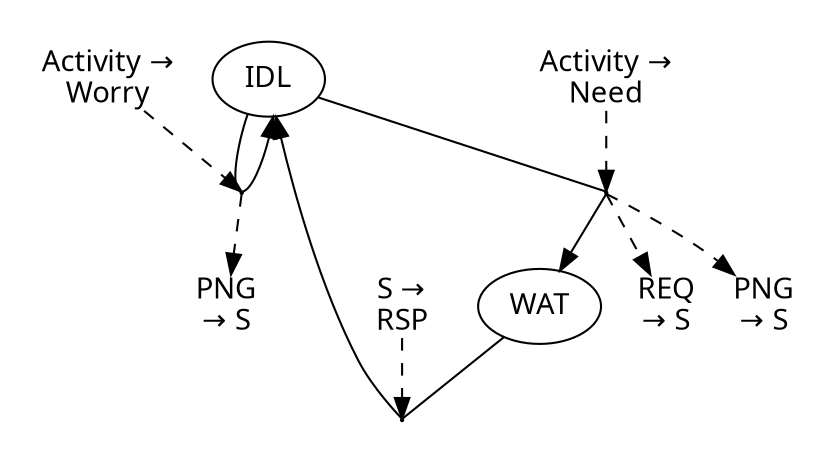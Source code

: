 digraph {
color=white;
graph [ fontname="sans-serif" ];
node [ fontname="sans-serif" ];
edge [ fontname="sans-serif" ];
A_0_false [ label="IDL", shape=ellipse ];
subgraph cluster_0 {
T_0_18446744073709551615 [ shape=point, height=0.015, width=0.015 ];
A_0_false -> T_0_18446744073709551615 [ arrowhead=none, direction=forward ];
T_0_18446744073709551615 -> A_0_false;
D_0_18446744073709551615_3 [ label="Activity &#8594;\nWorry", shape=plain ];
D_0_18446744073709551615_3 -> T_0_18446744073709551615 [ color=Black, style=dashed ];
S_0_18446744073709551615_2 [ label="PNG\n&#8594; S", shape=plain ];
T_0_18446744073709551615 -> S_0_18446744073709551615_2 [ color=Black, style=dashed ];
}
A_1_false [ label="WAT", shape=ellipse ];
subgraph cluster_1 {
T_1_18446744073709551615 [ shape=point, height=0.015, width=0.015 ];
A_0_false -> T_1_18446744073709551615 [ arrowhead=none, direction=forward ];
T_1_18446744073709551615 -> A_1_false;
D_1_18446744073709551615_0 [ label="Activity &#8594;\nNeed", shape=plain ];
D_1_18446744073709551615_0 -> T_1_18446744073709551615 [ color=Black, style=dashed ];
S_1_18446744073709551615_1 [ label="REQ\n&#8594; S", shape=plain ];
T_1_18446744073709551615 -> S_1_18446744073709551615_1 [ color=Black, style=dashed ];
S_1_18446744073709551615_2 [ label="PNG\n&#8594; S", shape=plain ];
T_1_18446744073709551615 -> S_1_18446744073709551615_2 [ color=Black, style=dashed ];
}
subgraph cluster_2 {
T_2_18446744073709551615 [ shape=point, height=0.015, width=0.015 ];
A_1_false -> T_2_18446744073709551615 [ arrowhead=none, direction=forward ];
T_2_18446744073709551615 -> A_0_false;
D_2_18446744073709551615_5 [ label="S &#8594;\nRSP", shape=plain ];
D_2_18446744073709551615_5 -> T_2_18446744073709551615 [ color=Black, style=dashed ];
}
}
